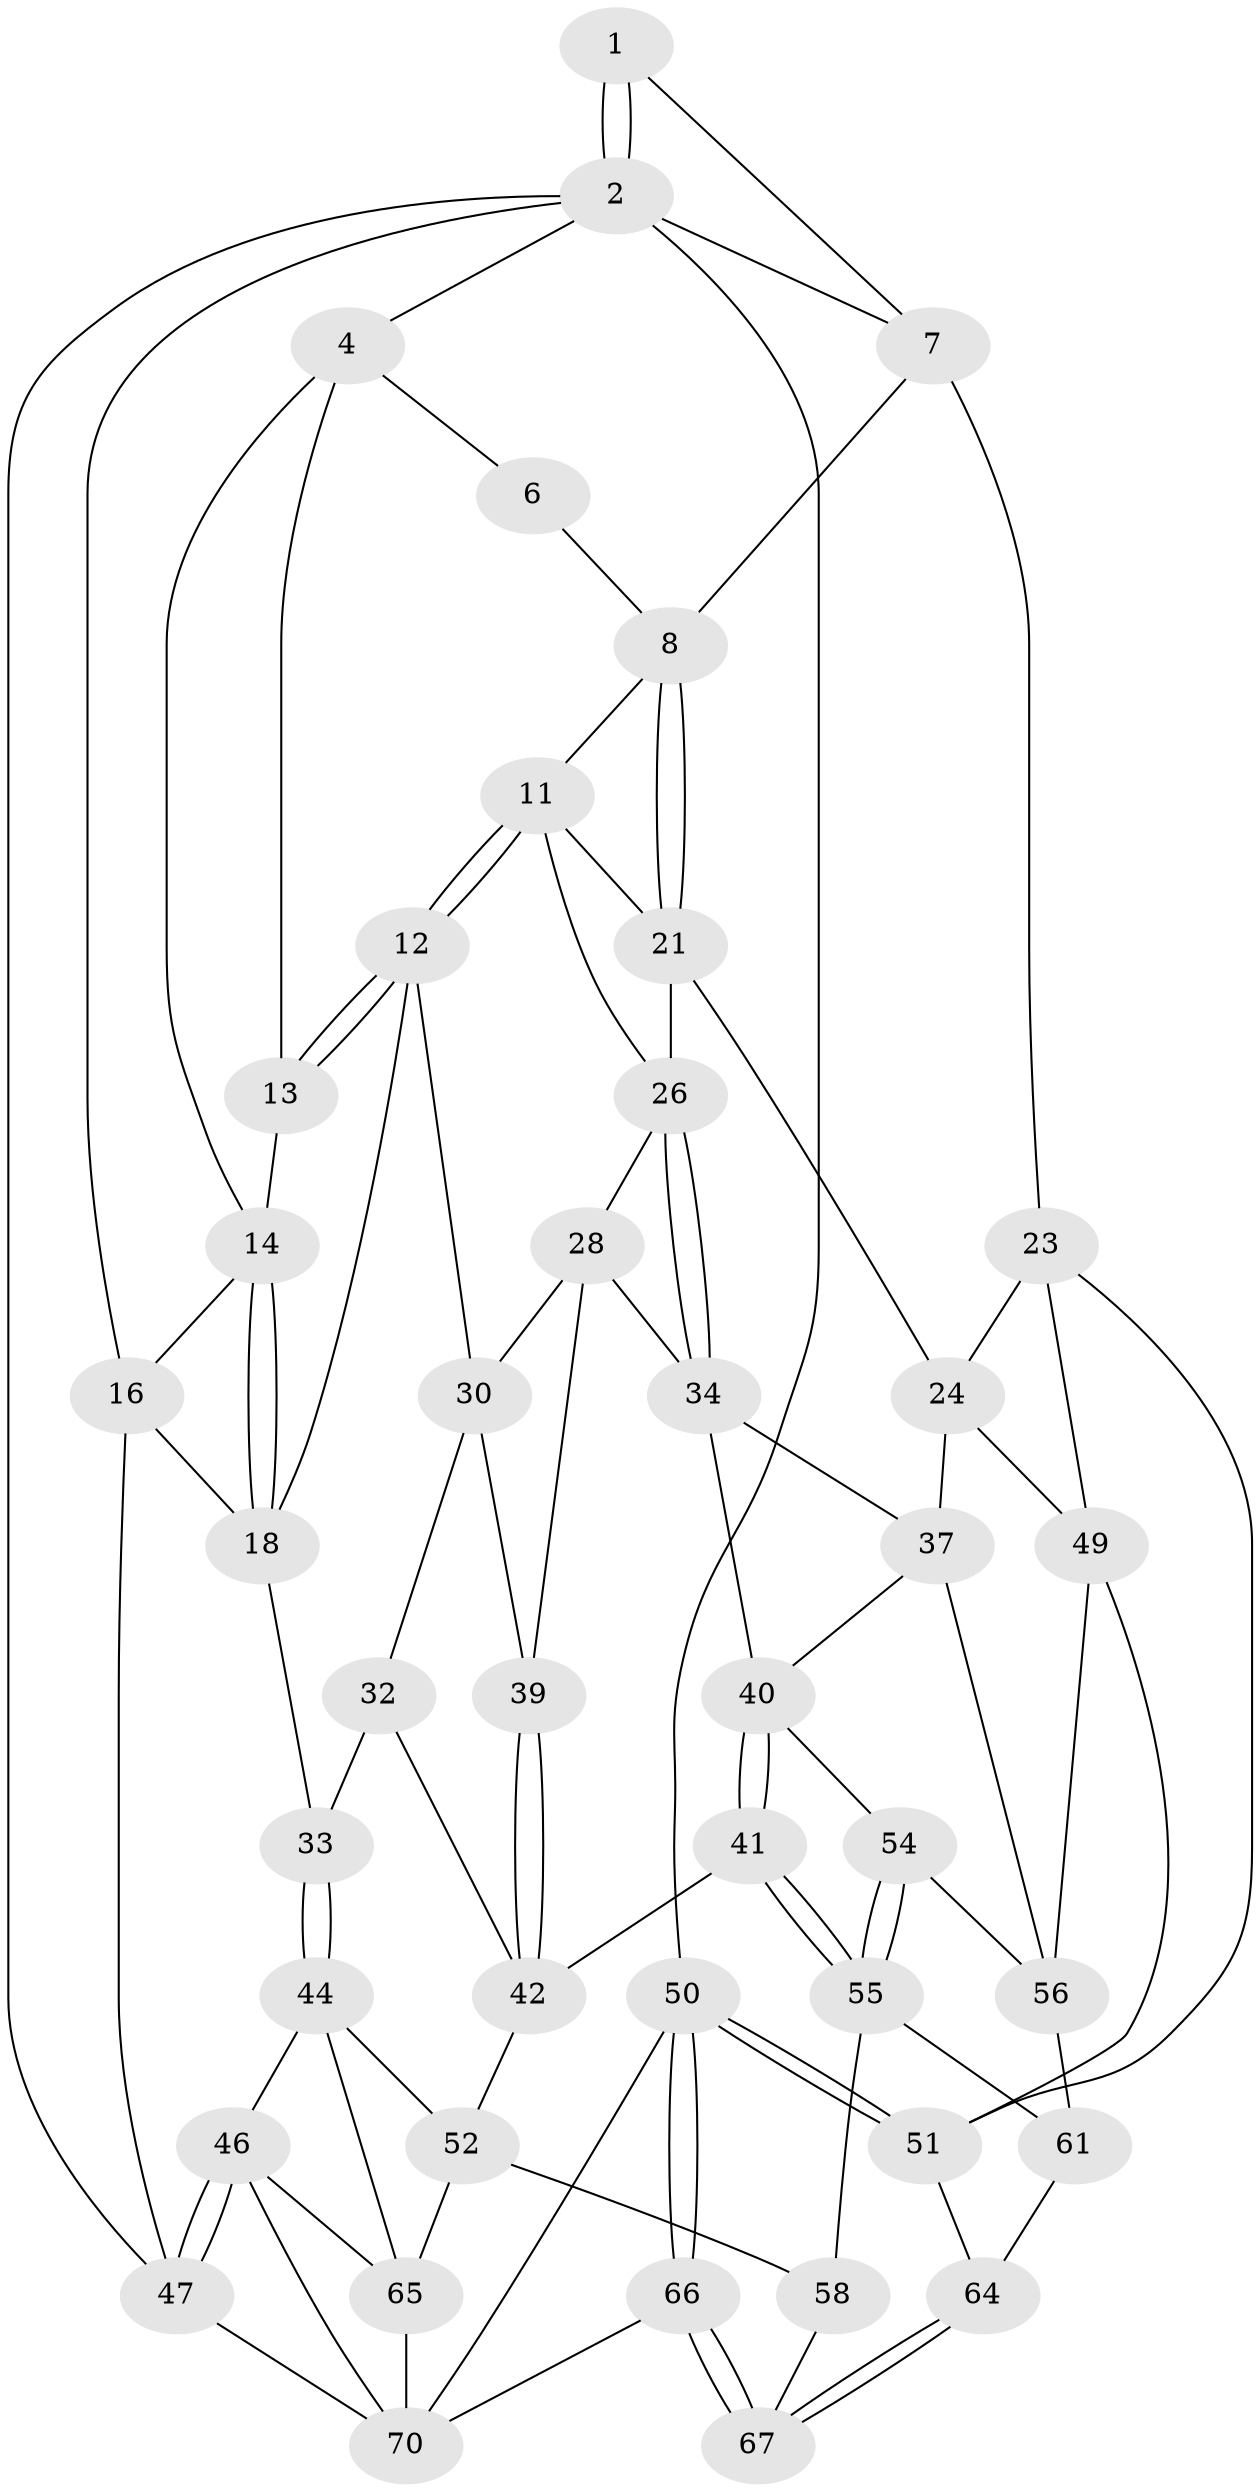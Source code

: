 // Generated by graph-tools (version 1.1) at 2025/24/03/03/25 07:24:34]
// undirected, 43 vertices, 96 edges
graph export_dot {
graph [start="1"]
  node [color=gray90,style=filled];
  1 [pos="+0.7504232136745235+0"];
  2 [pos="+1+0",super="+3"];
  4 [pos="+0.1135014995341647+0",super="+5"];
  6 [pos="+0.7413185443849858+0"];
  7 [pos="+0.8715798047046373+0.05381821933134416",super="+10"];
  8 [pos="+0.7869345328686957+0.10846557037038461",super="+9"];
  11 [pos="+0.5391129231842803+0.1676417272416135",super="+22"];
  12 [pos="+0.5318275924039799+0.16779537539336575",super="+20"];
  13 [pos="+0.4597391473334528+0"];
  14 [pos="+0.3245993838908865+0.10663208401209208",super="+15"];
  16 [pos="+0.1065128018178889+0.3181267509712906",super="+17"];
  18 [pos="+0.3288382261433796+0.16245546043781853",super="+19"];
  21 [pos="+0.7870120392118284+0.1088012121072707",super="+25"];
  23 [pos="+1+0.19746189770672767",super="+48"];
  24 [pos="+0.9836233825933209+0.26356034492280284",super="+36"];
  26 [pos="+0.8156224117204152+0.2964682007104342",super="+27"];
  28 [pos="+0.6274140141149519+0.42371294218994426",super="+29"];
  30 [pos="+0.4780380896962668+0.30097560796524164",super="+31"];
  32 [pos="+0.22592281471212708+0.3711501953826314"];
  33 [pos="+0.14523353102915829+0.3508409687305864"];
  34 [pos="+0.8205222053889056+0.5203069331819022",super="+35"];
  37 [pos="+0.8711831871708764+0.5953103425134082",super="+38"];
  39 [pos="+0.44653965950530417+0.5463432374999858"];
  40 [pos="+0.6342150918983432+0.4995314649115731",super="+53"];
  41 [pos="+0.5858414341940066+0.5728723045361158"];
  42 [pos="+0.4442916015334251+0.5670236228404275",super="+43"];
  44 [pos="+0.15284636088987807+0.6208869620242612",super="+45"];
  46 [pos="+0+0.7882137121987112",super="+72"];
  47 [pos="+0+0.7952813968362719"];
  49 [pos="+0.9426329275135769+0.6455730253161743",super="+62"];
  50 [pos="+1+1"];
  51 [pos="+1+1",super="+63"];
  52 [pos="+0.3618893982155371+0.6966902093970138",super="+59"];
  54 [pos="+0.7123432923932939+0.6085376760101204"];
  55 [pos="+0.6148113709752623+0.6905547724744099",super="+57"];
  56 [pos="+0.7388052830787419+0.6894413726476964",super="+60"];
  58 [pos="+0.5444588929940589+0.8669510073475164"];
  61 [pos="+0.6305977450391458+0.787033070699211"];
  64 [pos="+0.8480863455280369+0.8111223513872085"];
  65 [pos="+0.21853718698619407+0.8337785261229754",super="+71"];
  66 [pos="+1+1",super="+69"];
  67 [pos="+0.8419731077538836+0.9239289845256524",super="+68"];
  70 [pos="+0.347619658956284+1",super="+73"];
  1 -- 2;
  1 -- 2;
  1 -- 7;
  2 -- 50;
  2 -- 7;
  2 -- 4;
  2 -- 47;
  2 -- 16;
  4 -- 14;
  4 -- 13;
  4 -- 6;
  6 -- 8;
  7 -- 8;
  7 -- 23;
  8 -- 21;
  8 -- 21;
  8 -- 11;
  11 -- 12;
  11 -- 12;
  11 -- 26;
  11 -- 21;
  12 -- 13;
  12 -- 13;
  12 -- 18;
  12 -- 30;
  13 -- 14;
  14 -- 18;
  14 -- 18;
  14 -- 16;
  16 -- 18;
  16 -- 47;
  18 -- 33;
  21 -- 24;
  21 -- 26;
  23 -- 24;
  23 -- 49;
  23 -- 51;
  24 -- 49;
  24 -- 37;
  26 -- 34;
  26 -- 34;
  26 -- 28;
  28 -- 30;
  28 -- 39;
  28 -- 34;
  30 -- 32;
  30 -- 39;
  32 -- 33;
  32 -- 42;
  33 -- 44;
  33 -- 44;
  34 -- 40;
  34 -- 37;
  37 -- 56;
  37 -- 40;
  39 -- 42;
  39 -- 42;
  40 -- 41;
  40 -- 41;
  40 -- 54;
  41 -- 42;
  41 -- 55;
  41 -- 55;
  42 -- 52;
  44 -- 52;
  44 -- 65;
  44 -- 46;
  46 -- 47;
  46 -- 47;
  46 -- 70;
  46 -- 65;
  47 -- 70;
  49 -- 56;
  49 -- 51;
  50 -- 51;
  50 -- 51;
  50 -- 66;
  50 -- 66;
  50 -- 70;
  51 -- 64;
  52 -- 65;
  52 -- 58;
  54 -- 55;
  54 -- 55;
  54 -- 56;
  55 -- 58;
  55 -- 61;
  56 -- 61;
  58 -- 67;
  61 -- 64;
  64 -- 67;
  64 -- 67;
  65 -- 70;
  66 -- 67 [weight=2];
  66 -- 67;
  66 -- 70;
}
